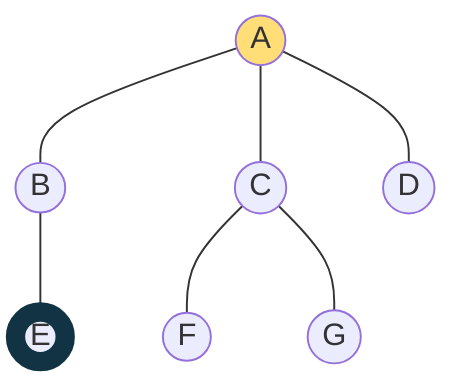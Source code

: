 graph TD
A((A)) --- B((B))
A --- C((C))
A --- D((D))
B --- E((E))
C --- F((F))
C --- G((G))

classDef reference stroke:#134,stroke-width:10px
classDef selected fill:#fd7

class E reference
class A selected